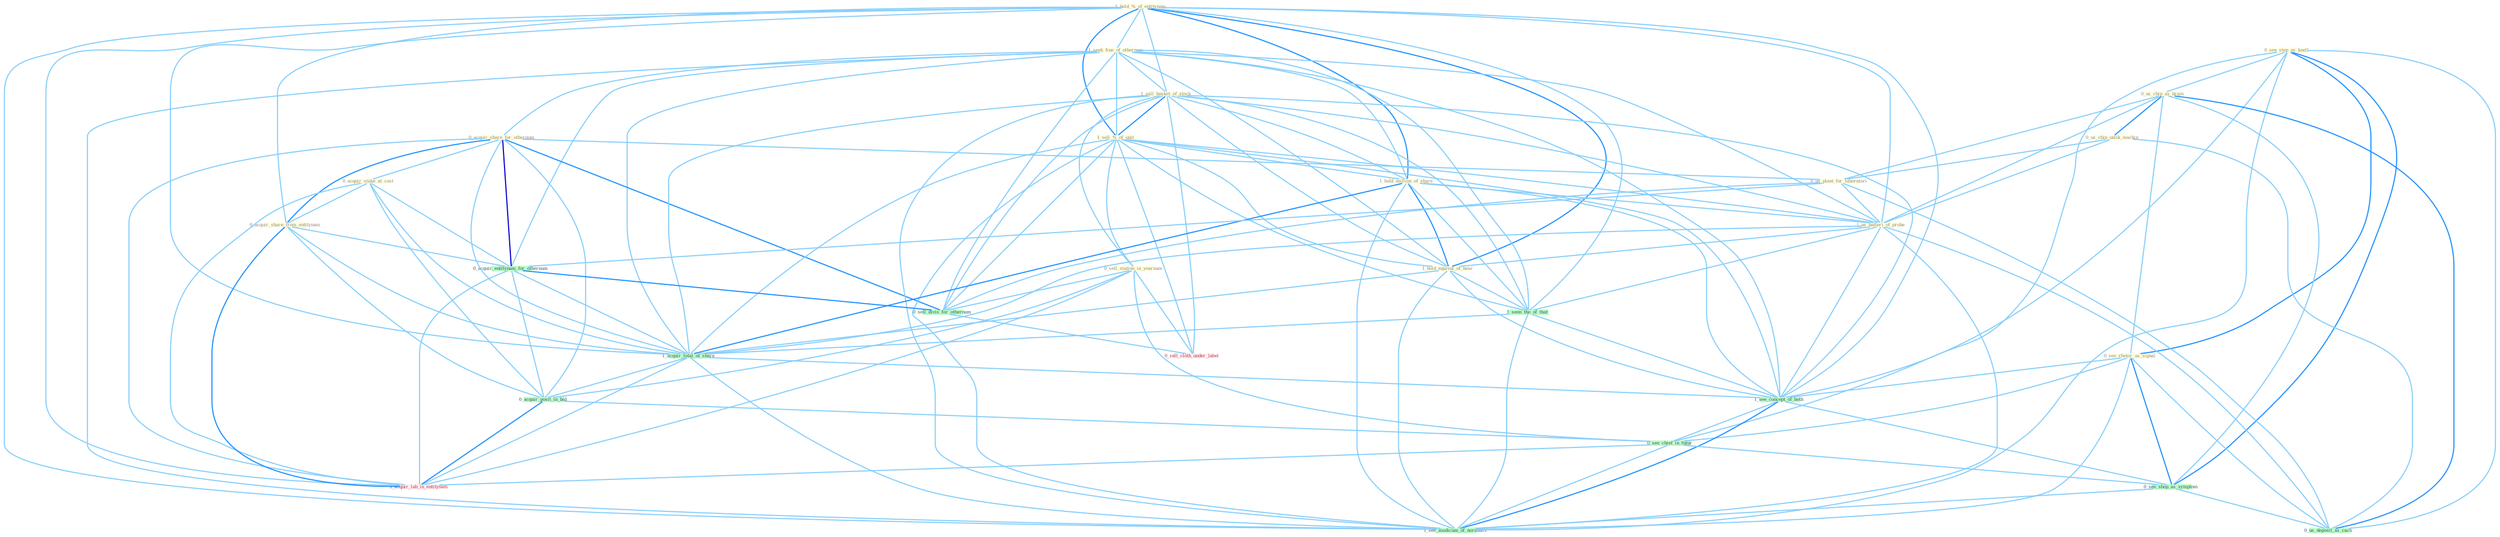 Graph G{ 
    node
    [shape=polygon,style=filled,width=.5,height=.06,color="#BDFCC9",fixedsize=true,fontsize=4,
    fontcolor="#2f4f4f"];
    {node
    [color="#ffffe0", fontcolor="#8b7d6b"] "1_hold_%_of_entitynam " "1_seek_fine_of_othernum " "0_acquir_share_for_othernum " "1_sell_basket_of_stock " "1_sell_%_of_unit " "0_see_step_as_knell " "0_us_chip_as_brain " "1_hold_million_of_share " "0_acquir_stake_at_cost " "0_acquir_share_from_entitynam " "0_us_chip_unlik_machin " "0_us_plant_for_laboratori " "0_see_rhetor_as_signal " "1_us_batteri_of_probe " "1_hold_equival_of_hear " "0_sell_station_in_yearnum "}
{node [color="#fff0f5", fontcolor="#b22222"] "0_sell_cloth_under_label " "1_acquir_lab_in_entitynam "}
edge [color="#B0E2FF"];

	"1_hold_%_of_entitynam " -- "1_seek_fine_of_othernum " [w="1", color="#87cefa" ];
	"1_hold_%_of_entitynam " -- "1_sell_basket_of_stock " [w="1", color="#87cefa" ];
	"1_hold_%_of_entitynam " -- "1_sell_%_of_unit " [w="2", color="#1e90ff" , len=0.8];
	"1_hold_%_of_entitynam " -- "1_hold_million_of_share " [w="2", color="#1e90ff" , len=0.8];
	"1_hold_%_of_entitynam " -- "0_acquir_share_from_entitynam " [w="1", color="#87cefa" ];
	"1_hold_%_of_entitynam " -- "1_us_batteri_of_probe " [w="1", color="#87cefa" ];
	"1_hold_%_of_entitynam " -- "1_hold_equival_of_hear " [w="2", color="#1e90ff" , len=0.8];
	"1_hold_%_of_entitynam " -- "1_seen_the_of_that " [w="1", color="#87cefa" ];
	"1_hold_%_of_entitynam " -- "1_acquir_total_of_share " [w="1", color="#87cefa" ];
	"1_hold_%_of_entitynam " -- "1_see_concept_of_both " [w="1", color="#87cefa" ];
	"1_hold_%_of_entitynam " -- "1_acquir_lab_in_entitynam " [w="1", color="#87cefa" ];
	"1_hold_%_of_entitynam " -- "1_see_modicum_of_normalci " [w="1", color="#87cefa" ];
	"1_seek_fine_of_othernum " -- "0_acquir_share_for_othernum " [w="1", color="#87cefa" ];
	"1_seek_fine_of_othernum " -- "1_sell_basket_of_stock " [w="1", color="#87cefa" ];
	"1_seek_fine_of_othernum " -- "1_sell_%_of_unit " [w="1", color="#87cefa" ];
	"1_seek_fine_of_othernum " -- "1_hold_million_of_share " [w="1", color="#87cefa" ];
	"1_seek_fine_of_othernum " -- "1_us_batteri_of_probe " [w="1", color="#87cefa" ];
	"1_seek_fine_of_othernum " -- "1_hold_equival_of_hear " [w="1", color="#87cefa" ];
	"1_seek_fine_of_othernum " -- "0_acquir_entitynam_for_othernum " [w="1", color="#87cefa" ];
	"1_seek_fine_of_othernum " -- "1_seen_the_of_that " [w="1", color="#87cefa" ];
	"1_seek_fine_of_othernum " -- "0_sell_divis_for_othernum " [w="1", color="#87cefa" ];
	"1_seek_fine_of_othernum " -- "1_acquir_total_of_share " [w="1", color="#87cefa" ];
	"1_seek_fine_of_othernum " -- "1_see_concept_of_both " [w="1", color="#87cefa" ];
	"1_seek_fine_of_othernum " -- "1_see_modicum_of_normalci " [w="1", color="#87cefa" ];
	"0_acquir_share_for_othernum " -- "0_acquir_stake_at_cost " [w="1", color="#87cefa" ];
	"0_acquir_share_for_othernum " -- "0_acquir_share_from_entitynam " [w="2", color="#1e90ff" , len=0.8];
	"0_acquir_share_for_othernum " -- "0_us_plant_for_laboratori " [w="1", color="#87cefa" ];
	"0_acquir_share_for_othernum " -- "0_acquir_entitynam_for_othernum " [w="3", color="#0000cd" , len=0.6];
	"0_acquir_share_for_othernum " -- "0_sell_divis_for_othernum " [w="2", color="#1e90ff" , len=0.8];
	"0_acquir_share_for_othernum " -- "1_acquir_total_of_share " [w="1", color="#87cefa" ];
	"0_acquir_share_for_othernum " -- "0_acquir_posit_in_bid " [w="1", color="#87cefa" ];
	"0_acquir_share_for_othernum " -- "1_acquir_lab_in_entitynam " [w="1", color="#87cefa" ];
	"1_sell_basket_of_stock " -- "1_sell_%_of_unit " [w="2", color="#1e90ff" , len=0.8];
	"1_sell_basket_of_stock " -- "1_hold_million_of_share " [w="1", color="#87cefa" ];
	"1_sell_basket_of_stock " -- "1_us_batteri_of_probe " [w="1", color="#87cefa" ];
	"1_sell_basket_of_stock " -- "1_hold_equival_of_hear " [w="1", color="#87cefa" ];
	"1_sell_basket_of_stock " -- "0_sell_station_in_yearnum " [w="1", color="#87cefa" ];
	"1_sell_basket_of_stock " -- "1_seen_the_of_that " [w="1", color="#87cefa" ];
	"1_sell_basket_of_stock " -- "0_sell_divis_for_othernum " [w="1", color="#87cefa" ];
	"1_sell_basket_of_stock " -- "1_acquir_total_of_share " [w="1", color="#87cefa" ];
	"1_sell_basket_of_stock " -- "0_sell_cloth_under_label " [w="1", color="#87cefa" ];
	"1_sell_basket_of_stock " -- "1_see_concept_of_both " [w="1", color="#87cefa" ];
	"1_sell_basket_of_stock " -- "1_see_modicum_of_normalci " [w="1", color="#87cefa" ];
	"1_sell_%_of_unit " -- "1_hold_million_of_share " [w="1", color="#87cefa" ];
	"1_sell_%_of_unit " -- "1_us_batteri_of_probe " [w="1", color="#87cefa" ];
	"1_sell_%_of_unit " -- "1_hold_equival_of_hear " [w="1", color="#87cefa" ];
	"1_sell_%_of_unit " -- "0_sell_station_in_yearnum " [w="1", color="#87cefa" ];
	"1_sell_%_of_unit " -- "1_seen_the_of_that " [w="1", color="#87cefa" ];
	"1_sell_%_of_unit " -- "0_sell_divis_for_othernum " [w="1", color="#87cefa" ];
	"1_sell_%_of_unit " -- "1_acquir_total_of_share " [w="1", color="#87cefa" ];
	"1_sell_%_of_unit " -- "0_sell_cloth_under_label " [w="1", color="#87cefa" ];
	"1_sell_%_of_unit " -- "1_see_concept_of_both " [w="1", color="#87cefa" ];
	"1_sell_%_of_unit " -- "1_see_modicum_of_normalci " [w="1", color="#87cefa" ];
	"0_see_step_as_knell " -- "0_us_chip_as_brain " [w="1", color="#87cefa" ];
	"0_see_step_as_knell " -- "0_see_rhetor_as_signal " [w="2", color="#1e90ff" , len=0.8];
	"0_see_step_as_knell " -- "1_see_concept_of_both " [w="1", color="#87cefa" ];
	"0_see_step_as_knell " -- "0_see_chief_in_futur " [w="1", color="#87cefa" ];
	"0_see_step_as_knell " -- "0_see_shop_as_symptom " [w="2", color="#1e90ff" , len=0.8];
	"0_see_step_as_knell " -- "0_us_deposit_as_cach " [w="1", color="#87cefa" ];
	"0_see_step_as_knell " -- "1_see_modicum_of_normalci " [w="1", color="#87cefa" ];
	"0_us_chip_as_brain " -- "0_us_chip_unlik_machin " [w="2", color="#1e90ff" , len=0.8];
	"0_us_chip_as_brain " -- "0_us_plant_for_laboratori " [w="1", color="#87cefa" ];
	"0_us_chip_as_brain " -- "0_see_rhetor_as_signal " [w="1", color="#87cefa" ];
	"0_us_chip_as_brain " -- "1_us_batteri_of_probe " [w="1", color="#87cefa" ];
	"0_us_chip_as_brain " -- "0_see_shop_as_symptom " [w="1", color="#87cefa" ];
	"0_us_chip_as_brain " -- "0_us_deposit_as_cach " [w="2", color="#1e90ff" , len=0.8];
	"1_hold_million_of_share " -- "1_us_batteri_of_probe " [w="1", color="#87cefa" ];
	"1_hold_million_of_share " -- "1_hold_equival_of_hear " [w="2", color="#1e90ff" , len=0.8];
	"1_hold_million_of_share " -- "1_seen_the_of_that " [w="1", color="#87cefa" ];
	"1_hold_million_of_share " -- "1_acquir_total_of_share " [w="2", color="#1e90ff" , len=0.8];
	"1_hold_million_of_share " -- "1_see_concept_of_both " [w="1", color="#87cefa" ];
	"1_hold_million_of_share " -- "1_see_modicum_of_normalci " [w="1", color="#87cefa" ];
	"0_acquir_stake_at_cost " -- "0_acquir_share_from_entitynam " [w="1", color="#87cefa" ];
	"0_acquir_stake_at_cost " -- "0_acquir_entitynam_for_othernum " [w="1", color="#87cefa" ];
	"0_acquir_stake_at_cost " -- "1_acquir_total_of_share " [w="1", color="#87cefa" ];
	"0_acquir_stake_at_cost " -- "0_acquir_posit_in_bid " [w="1", color="#87cefa" ];
	"0_acquir_stake_at_cost " -- "1_acquir_lab_in_entitynam " [w="1", color="#87cefa" ];
	"0_acquir_share_from_entitynam " -- "0_acquir_entitynam_for_othernum " [w="1", color="#87cefa" ];
	"0_acquir_share_from_entitynam " -- "1_acquir_total_of_share " [w="1", color="#87cefa" ];
	"0_acquir_share_from_entitynam " -- "0_acquir_posit_in_bid " [w="1", color="#87cefa" ];
	"0_acquir_share_from_entitynam " -- "1_acquir_lab_in_entitynam " [w="2", color="#1e90ff" , len=0.8];
	"0_us_chip_unlik_machin " -- "0_us_plant_for_laboratori " [w="1", color="#87cefa" ];
	"0_us_chip_unlik_machin " -- "1_us_batteri_of_probe " [w="1", color="#87cefa" ];
	"0_us_chip_unlik_machin " -- "0_us_deposit_as_cach " [w="1", color="#87cefa" ];
	"0_us_plant_for_laboratori " -- "1_us_batteri_of_probe " [w="1", color="#87cefa" ];
	"0_us_plant_for_laboratori " -- "0_acquir_entitynam_for_othernum " [w="1", color="#87cefa" ];
	"0_us_plant_for_laboratori " -- "0_sell_divis_for_othernum " [w="1", color="#87cefa" ];
	"0_us_plant_for_laboratori " -- "0_us_deposit_as_cach " [w="1", color="#87cefa" ];
	"0_see_rhetor_as_signal " -- "1_see_concept_of_both " [w="1", color="#87cefa" ];
	"0_see_rhetor_as_signal " -- "0_see_chief_in_futur " [w="1", color="#87cefa" ];
	"0_see_rhetor_as_signal " -- "0_see_shop_as_symptom " [w="2", color="#1e90ff" , len=0.8];
	"0_see_rhetor_as_signal " -- "0_us_deposit_as_cach " [w="1", color="#87cefa" ];
	"0_see_rhetor_as_signal " -- "1_see_modicum_of_normalci " [w="1", color="#87cefa" ];
	"1_us_batteri_of_probe " -- "1_hold_equival_of_hear " [w="1", color="#87cefa" ];
	"1_us_batteri_of_probe " -- "1_seen_the_of_that " [w="1", color="#87cefa" ];
	"1_us_batteri_of_probe " -- "1_acquir_total_of_share " [w="1", color="#87cefa" ];
	"1_us_batteri_of_probe " -- "1_see_concept_of_both " [w="1", color="#87cefa" ];
	"1_us_batteri_of_probe " -- "0_us_deposit_as_cach " [w="1", color="#87cefa" ];
	"1_us_batteri_of_probe " -- "1_see_modicum_of_normalci " [w="1", color="#87cefa" ];
	"1_hold_equival_of_hear " -- "1_seen_the_of_that " [w="1", color="#87cefa" ];
	"1_hold_equival_of_hear " -- "1_acquir_total_of_share " [w="1", color="#87cefa" ];
	"1_hold_equival_of_hear " -- "1_see_concept_of_both " [w="1", color="#87cefa" ];
	"1_hold_equival_of_hear " -- "1_see_modicum_of_normalci " [w="1", color="#87cefa" ];
	"0_sell_station_in_yearnum " -- "0_sell_divis_for_othernum " [w="1", color="#87cefa" ];
	"0_sell_station_in_yearnum " -- "0_sell_cloth_under_label " [w="1", color="#87cefa" ];
	"0_sell_station_in_yearnum " -- "0_acquir_posit_in_bid " [w="1", color="#87cefa" ];
	"0_sell_station_in_yearnum " -- "0_see_chief_in_futur " [w="1", color="#87cefa" ];
	"0_sell_station_in_yearnum " -- "1_acquir_lab_in_entitynam " [w="1", color="#87cefa" ];
	"0_acquir_entitynam_for_othernum " -- "0_sell_divis_for_othernum " [w="2", color="#1e90ff" , len=0.8];
	"0_acquir_entitynam_for_othernum " -- "1_acquir_total_of_share " [w="1", color="#87cefa" ];
	"0_acquir_entitynam_for_othernum " -- "0_acquir_posit_in_bid " [w="1", color="#87cefa" ];
	"0_acquir_entitynam_for_othernum " -- "1_acquir_lab_in_entitynam " [w="1", color="#87cefa" ];
	"1_seen_the_of_that " -- "1_acquir_total_of_share " [w="1", color="#87cefa" ];
	"1_seen_the_of_that " -- "1_see_concept_of_both " [w="1", color="#87cefa" ];
	"1_seen_the_of_that " -- "1_see_modicum_of_normalci " [w="1", color="#87cefa" ];
	"0_sell_divis_for_othernum " -- "0_sell_cloth_under_label " [w="1", color="#87cefa" ];
	"1_acquir_total_of_share " -- "0_acquir_posit_in_bid " [w="1", color="#87cefa" ];
	"1_acquir_total_of_share " -- "1_see_concept_of_both " [w="1", color="#87cefa" ];
	"1_acquir_total_of_share " -- "1_acquir_lab_in_entitynam " [w="1", color="#87cefa" ];
	"1_acquir_total_of_share " -- "1_see_modicum_of_normalci " [w="1", color="#87cefa" ];
	"0_acquir_posit_in_bid " -- "0_see_chief_in_futur " [w="1", color="#87cefa" ];
	"0_acquir_posit_in_bid " -- "1_acquir_lab_in_entitynam " [w="2", color="#1e90ff" , len=0.8];
	"1_see_concept_of_both " -- "0_see_chief_in_futur " [w="1", color="#87cefa" ];
	"1_see_concept_of_both " -- "0_see_shop_as_symptom " [w="1", color="#87cefa" ];
	"1_see_concept_of_both " -- "1_see_modicum_of_normalci " [w="2", color="#1e90ff" , len=0.8];
	"0_see_chief_in_futur " -- "0_see_shop_as_symptom " [w="1", color="#87cefa" ];
	"0_see_chief_in_futur " -- "1_acquir_lab_in_entitynam " [w="1", color="#87cefa" ];
	"0_see_chief_in_futur " -- "1_see_modicum_of_normalci " [w="1", color="#87cefa" ];
	"0_see_shop_as_symptom " -- "0_us_deposit_as_cach " [w="1", color="#87cefa" ];
	"0_see_shop_as_symptom " -- "1_see_modicum_of_normalci " [w="1", color="#87cefa" ];
}
